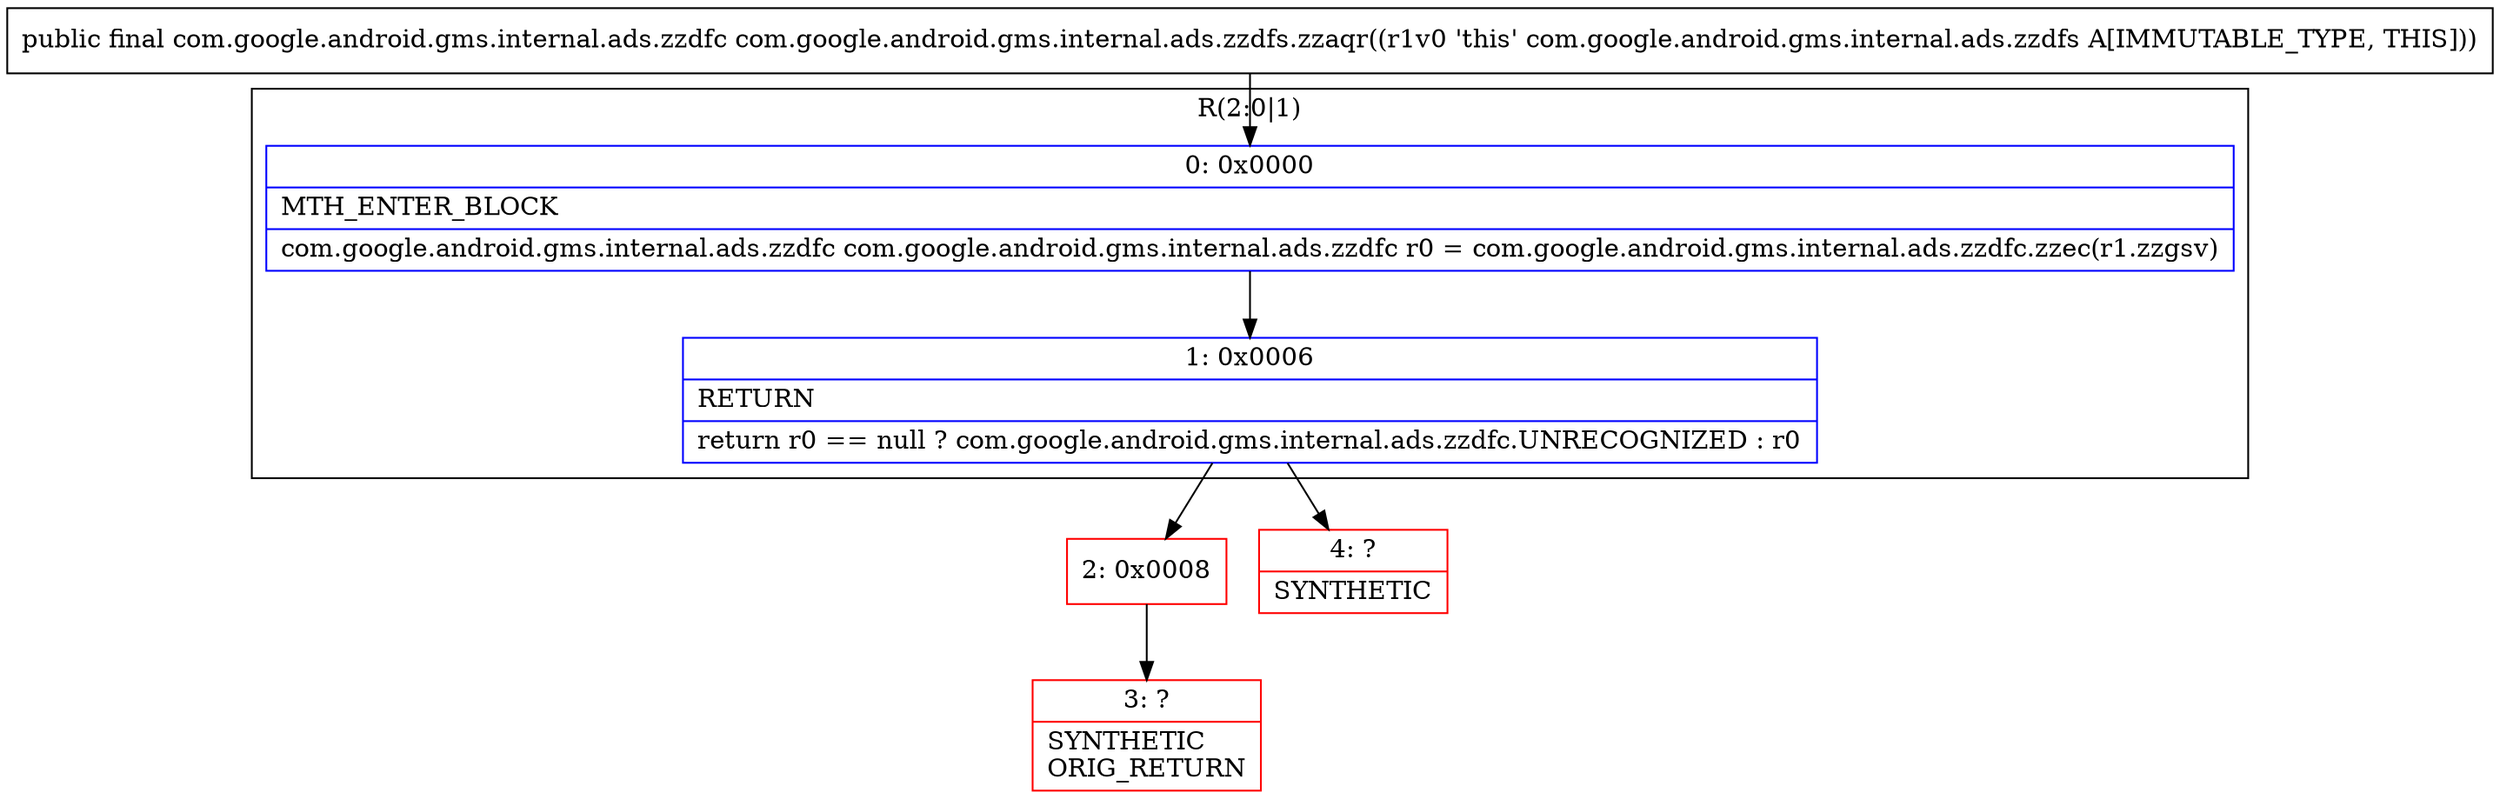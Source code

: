 digraph "CFG forcom.google.android.gms.internal.ads.zzdfs.zzaqr()Lcom\/google\/android\/gms\/internal\/ads\/zzdfc;" {
subgraph cluster_Region_57924830 {
label = "R(2:0|1)";
node [shape=record,color=blue];
Node_0 [shape=record,label="{0\:\ 0x0000|MTH_ENTER_BLOCK\l|com.google.android.gms.internal.ads.zzdfc com.google.android.gms.internal.ads.zzdfc r0 = com.google.android.gms.internal.ads.zzdfc.zzec(r1.zzgsv)\l}"];
Node_1 [shape=record,label="{1\:\ 0x0006|RETURN\l|return r0 == null ? com.google.android.gms.internal.ads.zzdfc.UNRECOGNIZED : r0\l}"];
}
Node_2 [shape=record,color=red,label="{2\:\ 0x0008}"];
Node_3 [shape=record,color=red,label="{3\:\ ?|SYNTHETIC\lORIG_RETURN\l}"];
Node_4 [shape=record,color=red,label="{4\:\ ?|SYNTHETIC\l}"];
MethodNode[shape=record,label="{public final com.google.android.gms.internal.ads.zzdfc com.google.android.gms.internal.ads.zzdfs.zzaqr((r1v0 'this' com.google.android.gms.internal.ads.zzdfs A[IMMUTABLE_TYPE, THIS])) }"];
MethodNode -> Node_0;
Node_0 -> Node_1;
Node_1 -> Node_2;
Node_1 -> Node_4;
Node_2 -> Node_3;
}

